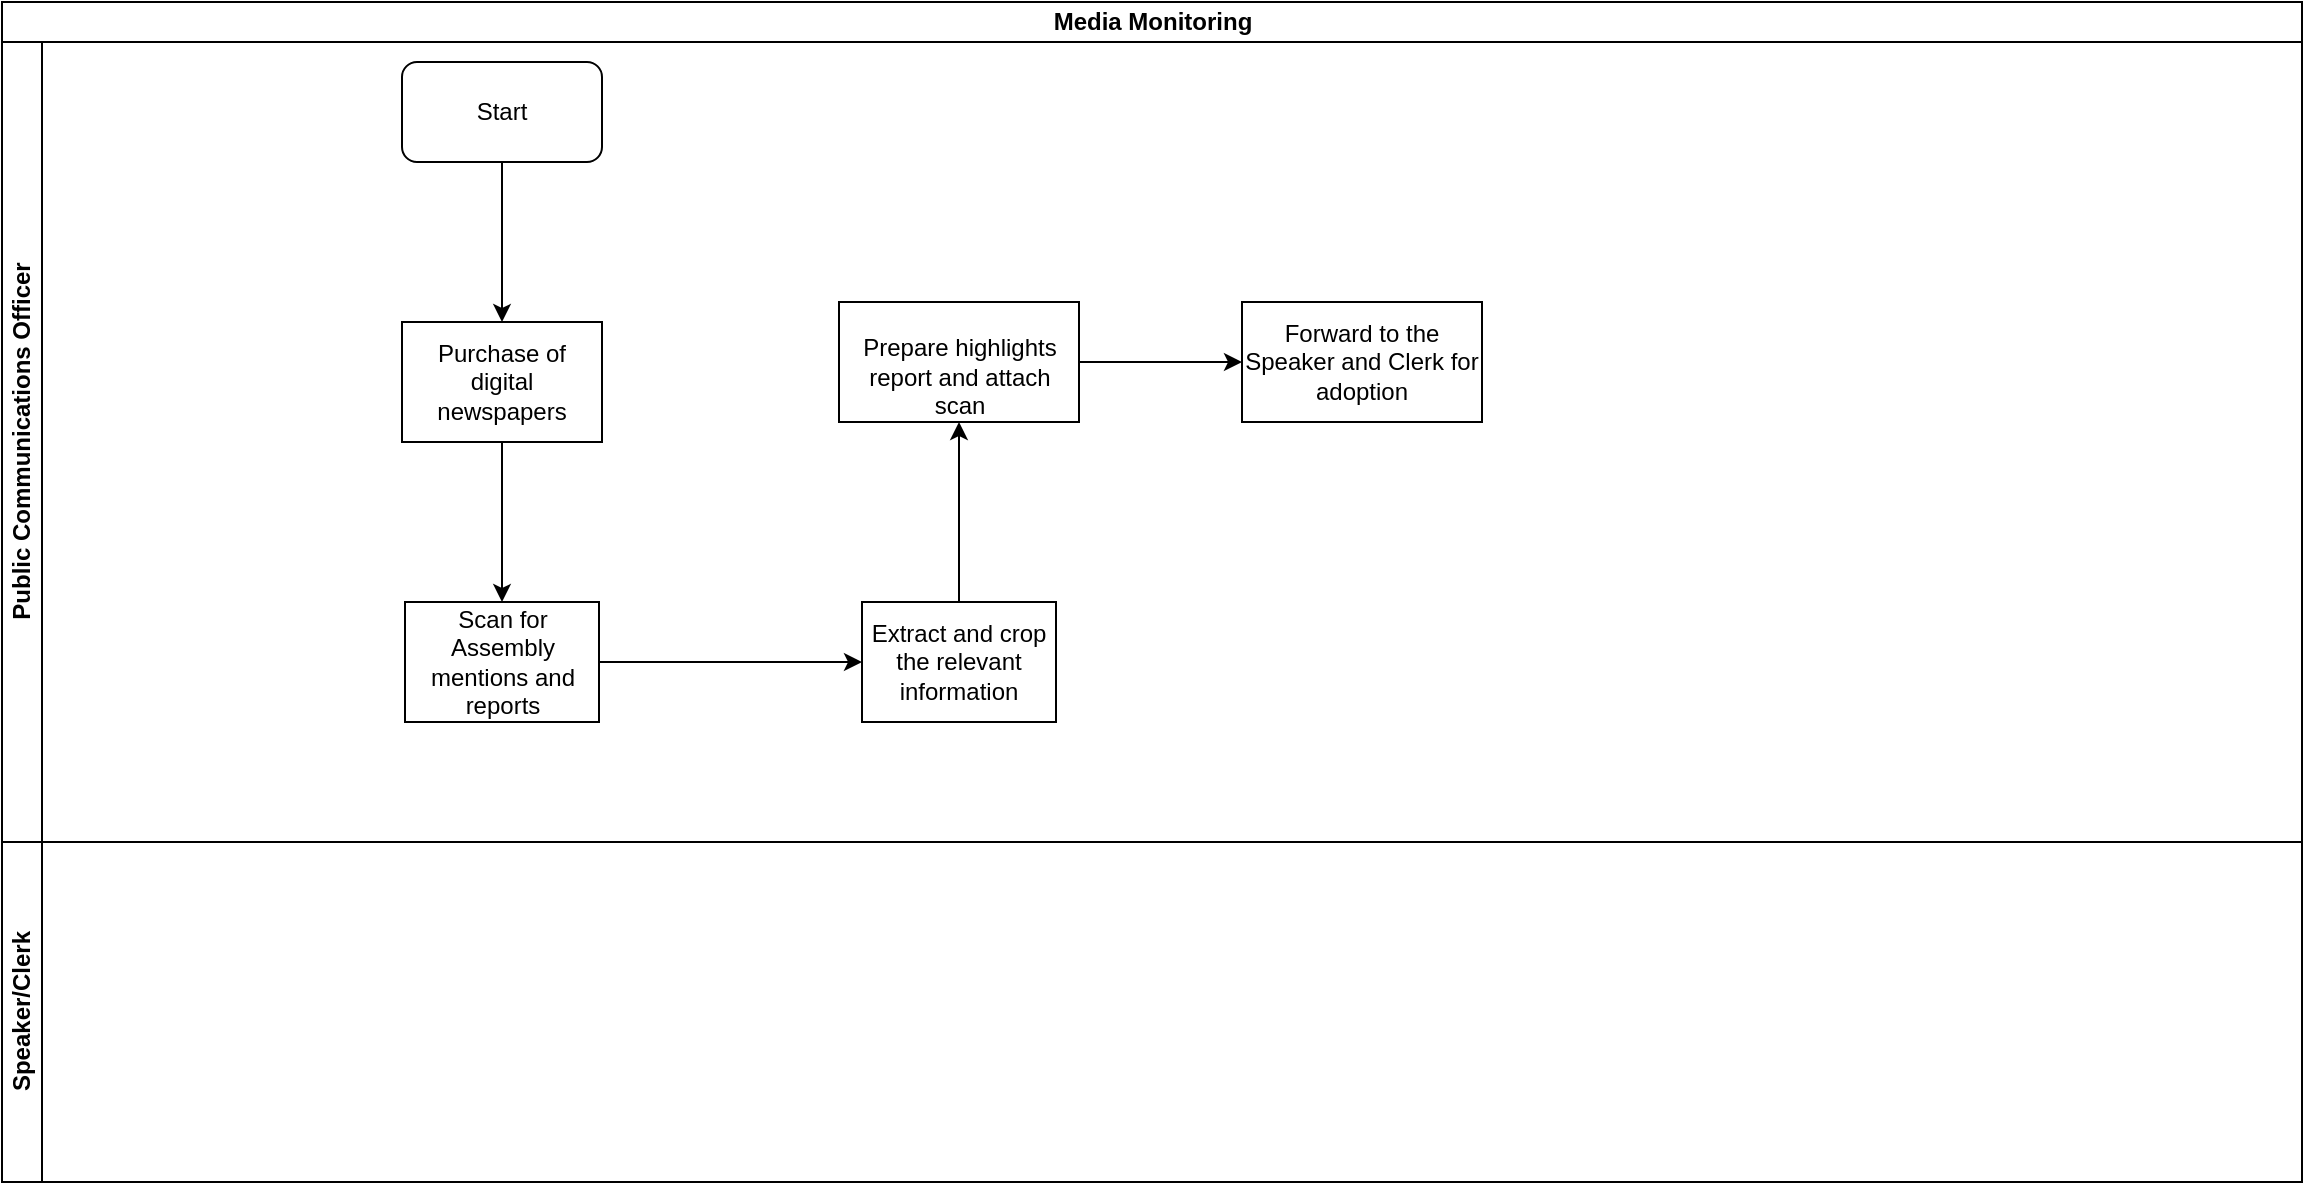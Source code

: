 <mxfile version="13.7.7" type="github">
  <diagram id="cNWLFGiqtRKxobIlIwnB" name="Page-1">
    <mxGraphModel dx="910" dy="487" grid="1" gridSize="10" guides="1" tooltips="1" connect="1" arrows="1" fold="1" page="1" pageScale="1" pageWidth="1169" pageHeight="827" math="0" shadow="0">
      <root>
        <mxCell id="0" />
        <mxCell id="1" parent="0" />
        <mxCell id="bhXRAbe2QUkGEkO_xJfN-1" value="Media Monitoring" style="swimlane;html=1;childLayout=stackLayout;resizeParent=1;resizeParentMax=0;horizontal=1;startSize=20;horizontalStack=0;" vertex="1" parent="1">
          <mxGeometry x="10" y="10" width="1150" height="590" as="geometry" />
        </mxCell>
        <mxCell id="bhXRAbe2QUkGEkO_xJfN-2" value="Public Communications Officer" style="swimlane;html=1;startSize=20;horizontal=0;" vertex="1" parent="bhXRAbe2QUkGEkO_xJfN-1">
          <mxGeometry y="20" width="1150" height="400" as="geometry" />
        </mxCell>
        <mxCell id="bhXRAbe2QUkGEkO_xJfN-5" value="Start" style="rounded=1;whiteSpace=wrap;html=1;" vertex="1" parent="bhXRAbe2QUkGEkO_xJfN-2">
          <mxGeometry x="200" y="10" width="100" height="50" as="geometry" />
        </mxCell>
        <mxCell id="bhXRAbe2QUkGEkO_xJfN-15" value="Forward to the Speaker and Clerk for adoption" style="whiteSpace=wrap;html=1;rounded=0;" vertex="1" parent="bhXRAbe2QUkGEkO_xJfN-2">
          <mxGeometry x="620" y="130" width="120" height="60" as="geometry" />
        </mxCell>
        <mxCell id="bhXRAbe2QUkGEkO_xJfN-13" value="&lt;br/&gt;Prepare highlights report and attach scan &lt;br/&gt;" style="whiteSpace=wrap;html=1;rounded=0;" vertex="1" parent="bhXRAbe2QUkGEkO_xJfN-2">
          <mxGeometry x="418.5" y="130" width="120" height="60" as="geometry" />
        </mxCell>
        <mxCell id="bhXRAbe2QUkGEkO_xJfN-8" value="Purchase of digital newspapers" style="rounded=0;whiteSpace=wrap;html=1;" vertex="1" parent="bhXRAbe2QUkGEkO_xJfN-2">
          <mxGeometry x="200" y="140" width="100" height="60" as="geometry" />
        </mxCell>
        <mxCell id="bhXRAbe2QUkGEkO_xJfN-7" value="" style="edgeStyle=orthogonalEdgeStyle;rounded=0;orthogonalLoop=1;jettySize=auto;html=1;" edge="1" parent="bhXRAbe2QUkGEkO_xJfN-2" source="bhXRAbe2QUkGEkO_xJfN-5" target="bhXRAbe2QUkGEkO_xJfN-8">
          <mxGeometry relative="1" as="geometry">
            <mxPoint x="260" y="135" as="targetPoint" />
          </mxGeometry>
        </mxCell>
        <mxCell id="bhXRAbe2QUkGEkO_xJfN-10" value="" style="edgeStyle=orthogonalEdgeStyle;rounded=0;orthogonalLoop=1;jettySize=auto;html=1;" edge="1" parent="bhXRAbe2QUkGEkO_xJfN-2" source="bhXRAbe2QUkGEkO_xJfN-8" target="bhXRAbe2QUkGEkO_xJfN-9">
          <mxGeometry relative="1" as="geometry" />
        </mxCell>
        <mxCell id="bhXRAbe2QUkGEkO_xJfN-12" value="" style="edgeStyle=orthogonalEdgeStyle;rounded=0;orthogonalLoop=1;jettySize=auto;html=1;" edge="1" parent="bhXRAbe2QUkGEkO_xJfN-2" source="bhXRAbe2QUkGEkO_xJfN-9" target="bhXRAbe2QUkGEkO_xJfN-11">
          <mxGeometry relative="1" as="geometry" />
        </mxCell>
        <mxCell id="bhXRAbe2QUkGEkO_xJfN-9" value="Scan for Assembly mentions and reports" style="whiteSpace=wrap;html=1;rounded=0;" vertex="1" parent="bhXRAbe2QUkGEkO_xJfN-2">
          <mxGeometry x="201.5" y="280" width="97" height="60" as="geometry" />
        </mxCell>
        <mxCell id="bhXRAbe2QUkGEkO_xJfN-11" value="Extract and crop the relevant information" style="whiteSpace=wrap;html=1;rounded=0;" vertex="1" parent="bhXRAbe2QUkGEkO_xJfN-2">
          <mxGeometry x="430" y="280" width="97" height="60" as="geometry" />
        </mxCell>
        <mxCell id="bhXRAbe2QUkGEkO_xJfN-14" value="" style="edgeStyle=orthogonalEdgeStyle;rounded=0;orthogonalLoop=1;jettySize=auto;html=1;" edge="1" parent="bhXRAbe2QUkGEkO_xJfN-2" source="bhXRAbe2QUkGEkO_xJfN-11" target="bhXRAbe2QUkGEkO_xJfN-13">
          <mxGeometry relative="1" as="geometry" />
        </mxCell>
        <mxCell id="bhXRAbe2QUkGEkO_xJfN-16" value="" style="edgeStyle=orthogonalEdgeStyle;rounded=0;orthogonalLoop=1;jettySize=auto;html=1;" edge="1" parent="bhXRAbe2QUkGEkO_xJfN-2" source="bhXRAbe2QUkGEkO_xJfN-13" target="bhXRAbe2QUkGEkO_xJfN-15">
          <mxGeometry relative="1" as="geometry" />
        </mxCell>
        <mxCell id="bhXRAbe2QUkGEkO_xJfN-3" value="Speaker/Clerk" style="swimlane;html=1;startSize=20;horizontal=0;" vertex="1" parent="bhXRAbe2QUkGEkO_xJfN-1">
          <mxGeometry y="420" width="1150" height="170" as="geometry" />
        </mxCell>
      </root>
    </mxGraphModel>
  </diagram>
</mxfile>
